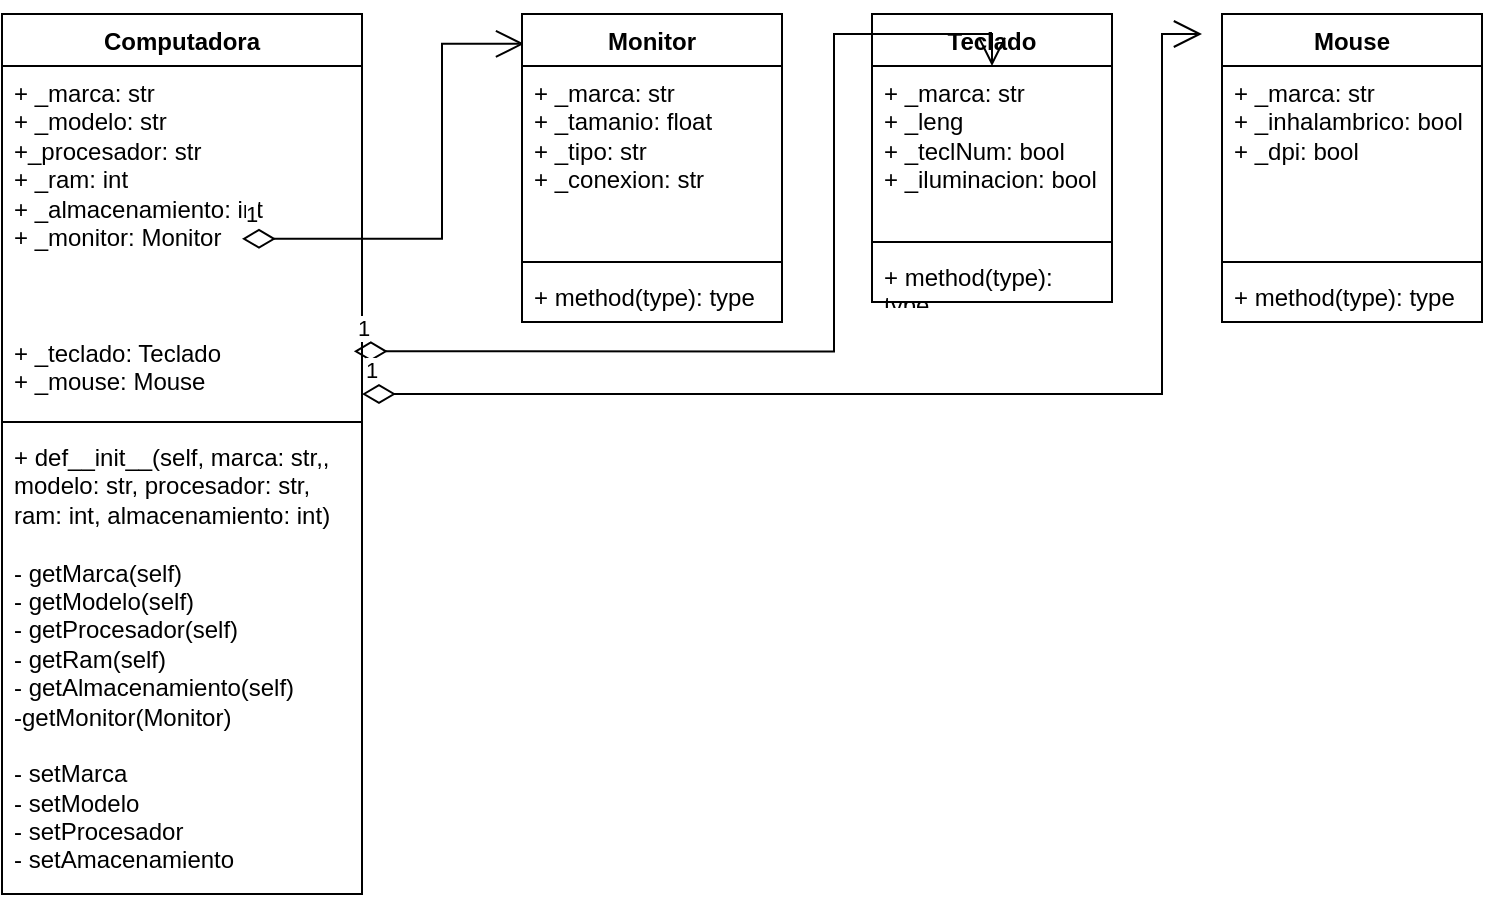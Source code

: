 <mxfile version="28.2.2">
  <diagram name="Página-1" id="rj82FnU64umZRt1JXO-P">
    <mxGraphModel dx="789" dy="531" grid="1" gridSize="10" guides="1" tooltips="1" connect="1" arrows="1" fold="1" page="1" pageScale="1" pageWidth="827" pageHeight="1169" math="0" shadow="0">
      <root>
        <mxCell id="0" />
        <mxCell id="1" parent="0" />
        <mxCell id="5VtyHiVEWZA3dgiQ2ulm-1" value="Computadora" style="swimlane;fontStyle=1;align=center;verticalAlign=top;childLayout=stackLayout;horizontal=1;startSize=26;horizontalStack=0;resizeParent=1;resizeParentMax=0;resizeLast=0;collapsible=1;marginBottom=0;whiteSpace=wrap;html=1;" vertex="1" parent="1">
          <mxGeometry x="30" y="40" width="180" height="440" as="geometry" />
        </mxCell>
        <mxCell id="5VtyHiVEWZA3dgiQ2ulm-2" value="&lt;div&gt;+ _marca: str&amp;nbsp; &amp;nbsp; &amp;nbsp; &amp;nbsp;&lt;/div&gt;&lt;div&gt;+ _modelo: str&amp;nbsp; &amp;nbsp; &amp;nbsp;&amp;nbsp;&lt;/div&gt;&lt;div&gt;+_procesador: str&amp;nbsp;&amp;nbsp;&lt;/div&gt;&lt;div&gt;+ _ram: int&amp;nbsp; &amp;nbsp; &amp;nbsp;&lt;/div&gt;&lt;div&gt;+ _almacenamiento: int&amp;nbsp;&lt;/div&gt;&lt;div&gt;+ _monitor: Monitor&lt;/div&gt;&lt;div&gt;&lt;br&gt;&lt;/div&gt;&lt;div&gt;&lt;br&gt;&lt;/div&gt;&lt;div&gt;&lt;br&gt;&lt;/div&gt;&lt;div&gt;+ _teclado: Teclado&lt;/div&gt;&lt;div&gt;+ _mouse: Mouse&lt;/div&gt;" style="text;strokeColor=none;fillColor=none;align=left;verticalAlign=top;spacingLeft=4;spacingRight=4;overflow=hidden;rotatable=0;points=[[0,0.5],[1,0.5]];portConstraint=eastwest;whiteSpace=wrap;html=1;" vertex="1" parent="5VtyHiVEWZA3dgiQ2ulm-1">
          <mxGeometry y="26" width="180" height="174" as="geometry" />
        </mxCell>
        <mxCell id="5VtyHiVEWZA3dgiQ2ulm-10" value="1" style="endArrow=open;html=1;endSize=12;startArrow=diamondThin;startSize=14;startFill=0;edgeStyle=orthogonalEdgeStyle;align=left;verticalAlign=bottom;rounded=0;exitX=1.032;exitY=0.631;exitDx=0;exitDy=0;exitPerimeter=0;entryX=0.008;entryY=0.097;entryDx=0;entryDy=0;entryPerimeter=0;" edge="1" parent="5VtyHiVEWZA3dgiQ2ulm-1" target="5VtyHiVEWZA3dgiQ2ulm-5">
          <mxGeometry x="-1" y="3" relative="1" as="geometry">
            <mxPoint x="120.0" y="112.392" as="sourcePoint" />
            <mxPoint x="194.24" y="-180" as="targetPoint" />
            <Array as="points">
              <mxPoint x="220" y="112" />
              <mxPoint x="220" y="15" />
            </Array>
          </mxGeometry>
        </mxCell>
        <mxCell id="5VtyHiVEWZA3dgiQ2ulm-3" value="" style="line;strokeWidth=1;fillColor=none;align=left;verticalAlign=middle;spacingTop=-1;spacingLeft=3;spacingRight=3;rotatable=0;labelPosition=right;points=[];portConstraint=eastwest;strokeColor=inherit;" vertex="1" parent="5VtyHiVEWZA3dgiQ2ulm-1">
          <mxGeometry y="200" width="180" height="8" as="geometry" />
        </mxCell>
        <mxCell id="5VtyHiVEWZA3dgiQ2ulm-4" value="+ def__init__(self, marca: str,, modelo: str, procesador: str, ram: int, almacenamiento: int)&lt;div&gt;&lt;br&gt;&lt;/div&gt;&lt;div&gt;- getMarca(self)&lt;/div&gt;&lt;div&gt;- getModelo(self)&lt;/div&gt;&lt;div&gt;- getProcesador(self)&lt;/div&gt;&lt;div&gt;- getRam(self)&lt;/div&gt;&lt;div&gt;- getAlmacenamiento(self)&lt;/div&gt;&lt;div&gt;-getMonitor(Monitor)&lt;/div&gt;&lt;div&gt;&lt;br&gt;&lt;/div&gt;&lt;div&gt;- setMarca&lt;/div&gt;&lt;div&gt;- setModelo&lt;/div&gt;&lt;div&gt;- setProcesador&lt;/div&gt;&lt;div&gt;- setAmacenamiento&lt;br&gt;&lt;div&gt;&lt;br&gt;&lt;/div&gt;&lt;/div&gt;" style="text;strokeColor=none;fillColor=none;align=left;verticalAlign=top;spacingLeft=4;spacingRight=4;overflow=hidden;rotatable=0;points=[[0,0.5],[1,0.5]];portConstraint=eastwest;whiteSpace=wrap;html=1;" vertex="1" parent="5VtyHiVEWZA3dgiQ2ulm-1">
          <mxGeometry y="208" width="180" height="232" as="geometry" />
        </mxCell>
        <mxCell id="5VtyHiVEWZA3dgiQ2ulm-5" value="Monitor" style="swimlane;fontStyle=1;align=center;verticalAlign=top;childLayout=stackLayout;horizontal=1;startSize=26;horizontalStack=0;resizeParent=1;resizeParentMax=0;resizeLast=0;collapsible=1;marginBottom=0;whiteSpace=wrap;html=1;" vertex="1" parent="1">
          <mxGeometry x="290" y="40" width="130" height="154" as="geometry" />
        </mxCell>
        <mxCell id="5VtyHiVEWZA3dgiQ2ulm-6" value="+ _marca: str&amp;nbsp;&lt;div&gt;+ _tamanio: float&lt;/div&gt;&lt;div&gt;+ _tipo: str&lt;/div&gt;&lt;div&gt;+ _conexion: str&lt;/div&gt;&lt;div&gt;&lt;br&gt;&lt;/div&gt;" style="text;strokeColor=none;fillColor=none;align=left;verticalAlign=top;spacingLeft=4;spacingRight=4;overflow=hidden;rotatable=0;points=[[0,0.5],[1,0.5]];portConstraint=eastwest;whiteSpace=wrap;html=1;" vertex="1" parent="5VtyHiVEWZA3dgiQ2ulm-5">
          <mxGeometry y="26" width="130" height="94" as="geometry" />
        </mxCell>
        <mxCell id="5VtyHiVEWZA3dgiQ2ulm-7" value="" style="line;strokeWidth=1;fillColor=none;align=left;verticalAlign=middle;spacingTop=-1;spacingLeft=3;spacingRight=3;rotatable=0;labelPosition=right;points=[];portConstraint=eastwest;strokeColor=inherit;" vertex="1" parent="5VtyHiVEWZA3dgiQ2ulm-5">
          <mxGeometry y="120" width="130" height="8" as="geometry" />
        </mxCell>
        <mxCell id="5VtyHiVEWZA3dgiQ2ulm-8" value="+ method(type): type" style="text;strokeColor=none;fillColor=none;align=left;verticalAlign=top;spacingLeft=4;spacingRight=4;overflow=hidden;rotatable=0;points=[[0,0.5],[1,0.5]];portConstraint=eastwest;whiteSpace=wrap;html=1;" vertex="1" parent="5VtyHiVEWZA3dgiQ2ulm-5">
          <mxGeometry y="128" width="130" height="26" as="geometry" />
        </mxCell>
        <mxCell id="5VtyHiVEWZA3dgiQ2ulm-11" value="Teclado" style="swimlane;fontStyle=1;align=center;verticalAlign=top;childLayout=stackLayout;horizontal=1;startSize=26;horizontalStack=0;resizeParent=1;resizeParentMax=0;resizeLast=0;collapsible=1;marginBottom=0;whiteSpace=wrap;html=1;" vertex="1" parent="1">
          <mxGeometry x="465" y="40" width="120" height="144" as="geometry" />
        </mxCell>
        <mxCell id="5VtyHiVEWZA3dgiQ2ulm-12" value="+ _marca: str&amp;nbsp;&amp;nbsp;&lt;div&gt;+ _leng&lt;/div&gt;&lt;div&gt;+ _teclNum: bool&lt;/div&gt;&lt;div&gt;+ _iluminacion: bool&lt;/div&gt;" style="text;strokeColor=none;fillColor=none;align=left;verticalAlign=top;spacingLeft=4;spacingRight=4;overflow=hidden;rotatable=0;points=[[0,0.5],[1,0.5]];portConstraint=eastwest;whiteSpace=wrap;html=1;" vertex="1" parent="5VtyHiVEWZA3dgiQ2ulm-11">
          <mxGeometry y="26" width="120" height="84" as="geometry" />
        </mxCell>
        <mxCell id="5VtyHiVEWZA3dgiQ2ulm-13" value="" style="line;strokeWidth=1;fillColor=none;align=left;verticalAlign=middle;spacingTop=-1;spacingLeft=3;spacingRight=3;rotatable=0;labelPosition=right;points=[];portConstraint=eastwest;strokeColor=inherit;" vertex="1" parent="5VtyHiVEWZA3dgiQ2ulm-11">
          <mxGeometry y="110" width="120" height="8" as="geometry" />
        </mxCell>
        <mxCell id="5VtyHiVEWZA3dgiQ2ulm-14" value="+ method(type): type" style="text;strokeColor=none;fillColor=none;align=left;verticalAlign=top;spacingLeft=4;spacingRight=4;overflow=hidden;rotatable=0;points=[[0,0.5],[1,0.5]];portConstraint=eastwest;whiteSpace=wrap;html=1;" vertex="1" parent="5VtyHiVEWZA3dgiQ2ulm-11">
          <mxGeometry y="118" width="120" height="26" as="geometry" />
        </mxCell>
        <mxCell id="5VtyHiVEWZA3dgiQ2ulm-15" value="Mouse" style="swimlane;fontStyle=1;align=center;verticalAlign=top;childLayout=stackLayout;horizontal=1;startSize=26;horizontalStack=0;resizeParent=1;resizeParentMax=0;resizeLast=0;collapsible=1;marginBottom=0;whiteSpace=wrap;html=1;" vertex="1" parent="1">
          <mxGeometry x="640" y="40" width="130" height="154" as="geometry" />
        </mxCell>
        <mxCell id="5VtyHiVEWZA3dgiQ2ulm-16" value="+ _marca: str&amp;nbsp;&amp;nbsp;&lt;div&gt;+ _inhalambrico: bool&lt;/div&gt;&lt;div&gt;+ _dpi: bool&lt;/div&gt;" style="text;strokeColor=none;fillColor=none;align=left;verticalAlign=top;spacingLeft=4;spacingRight=4;overflow=hidden;rotatable=0;points=[[0,0.5],[1,0.5]];portConstraint=eastwest;whiteSpace=wrap;html=1;" vertex="1" parent="5VtyHiVEWZA3dgiQ2ulm-15">
          <mxGeometry y="26" width="130" height="94" as="geometry" />
        </mxCell>
        <mxCell id="5VtyHiVEWZA3dgiQ2ulm-17" value="" style="line;strokeWidth=1;fillColor=none;align=left;verticalAlign=middle;spacingTop=-1;spacingLeft=3;spacingRight=3;rotatable=0;labelPosition=right;points=[];portConstraint=eastwest;strokeColor=inherit;" vertex="1" parent="5VtyHiVEWZA3dgiQ2ulm-15">
          <mxGeometry y="120" width="130" height="8" as="geometry" />
        </mxCell>
        <mxCell id="5VtyHiVEWZA3dgiQ2ulm-18" value="+ method(type): type" style="text;strokeColor=none;fillColor=none;align=left;verticalAlign=top;spacingLeft=4;spacingRight=4;overflow=hidden;rotatable=0;points=[[0,0.5],[1,0.5]];portConstraint=eastwest;whiteSpace=wrap;html=1;" vertex="1" parent="5VtyHiVEWZA3dgiQ2ulm-15">
          <mxGeometry y="128" width="130" height="26" as="geometry" />
        </mxCell>
        <mxCell id="5VtyHiVEWZA3dgiQ2ulm-19" value="1" style="endArrow=open;html=1;endSize=12;startArrow=diamondThin;startSize=14;startFill=0;edgeStyle=orthogonalEdgeStyle;align=left;verticalAlign=bottom;rounded=0;" edge="1" parent="1" target="5VtyHiVEWZA3dgiQ2ulm-12">
          <mxGeometry x="-1" y="3" relative="1" as="geometry">
            <mxPoint x="205.92" y="208.65" as="sourcePoint" />
            <mxPoint x="465.0" y="90.026" as="targetPoint" />
            <Array as="points">
              <mxPoint x="446" y="209" />
              <mxPoint x="446" y="50" />
              <mxPoint x="525" y="50" />
            </Array>
          </mxGeometry>
        </mxCell>
        <mxCell id="5VtyHiVEWZA3dgiQ2ulm-22" value="1" style="endArrow=open;html=1;endSize=12;startArrow=diamondThin;startSize=14;startFill=0;edgeStyle=orthogonalEdgeStyle;align=left;verticalAlign=bottom;rounded=0;" edge="1" parent="1" source="5VtyHiVEWZA3dgiQ2ulm-2">
          <mxGeometry x="-1" y="3" relative="1" as="geometry">
            <mxPoint x="330" y="60" as="sourcePoint" />
            <mxPoint x="630" y="50" as="targetPoint" />
            <Array as="points">
              <mxPoint x="610" y="230" />
              <mxPoint x="610" y="50" />
            </Array>
          </mxGeometry>
        </mxCell>
      </root>
    </mxGraphModel>
  </diagram>
</mxfile>
